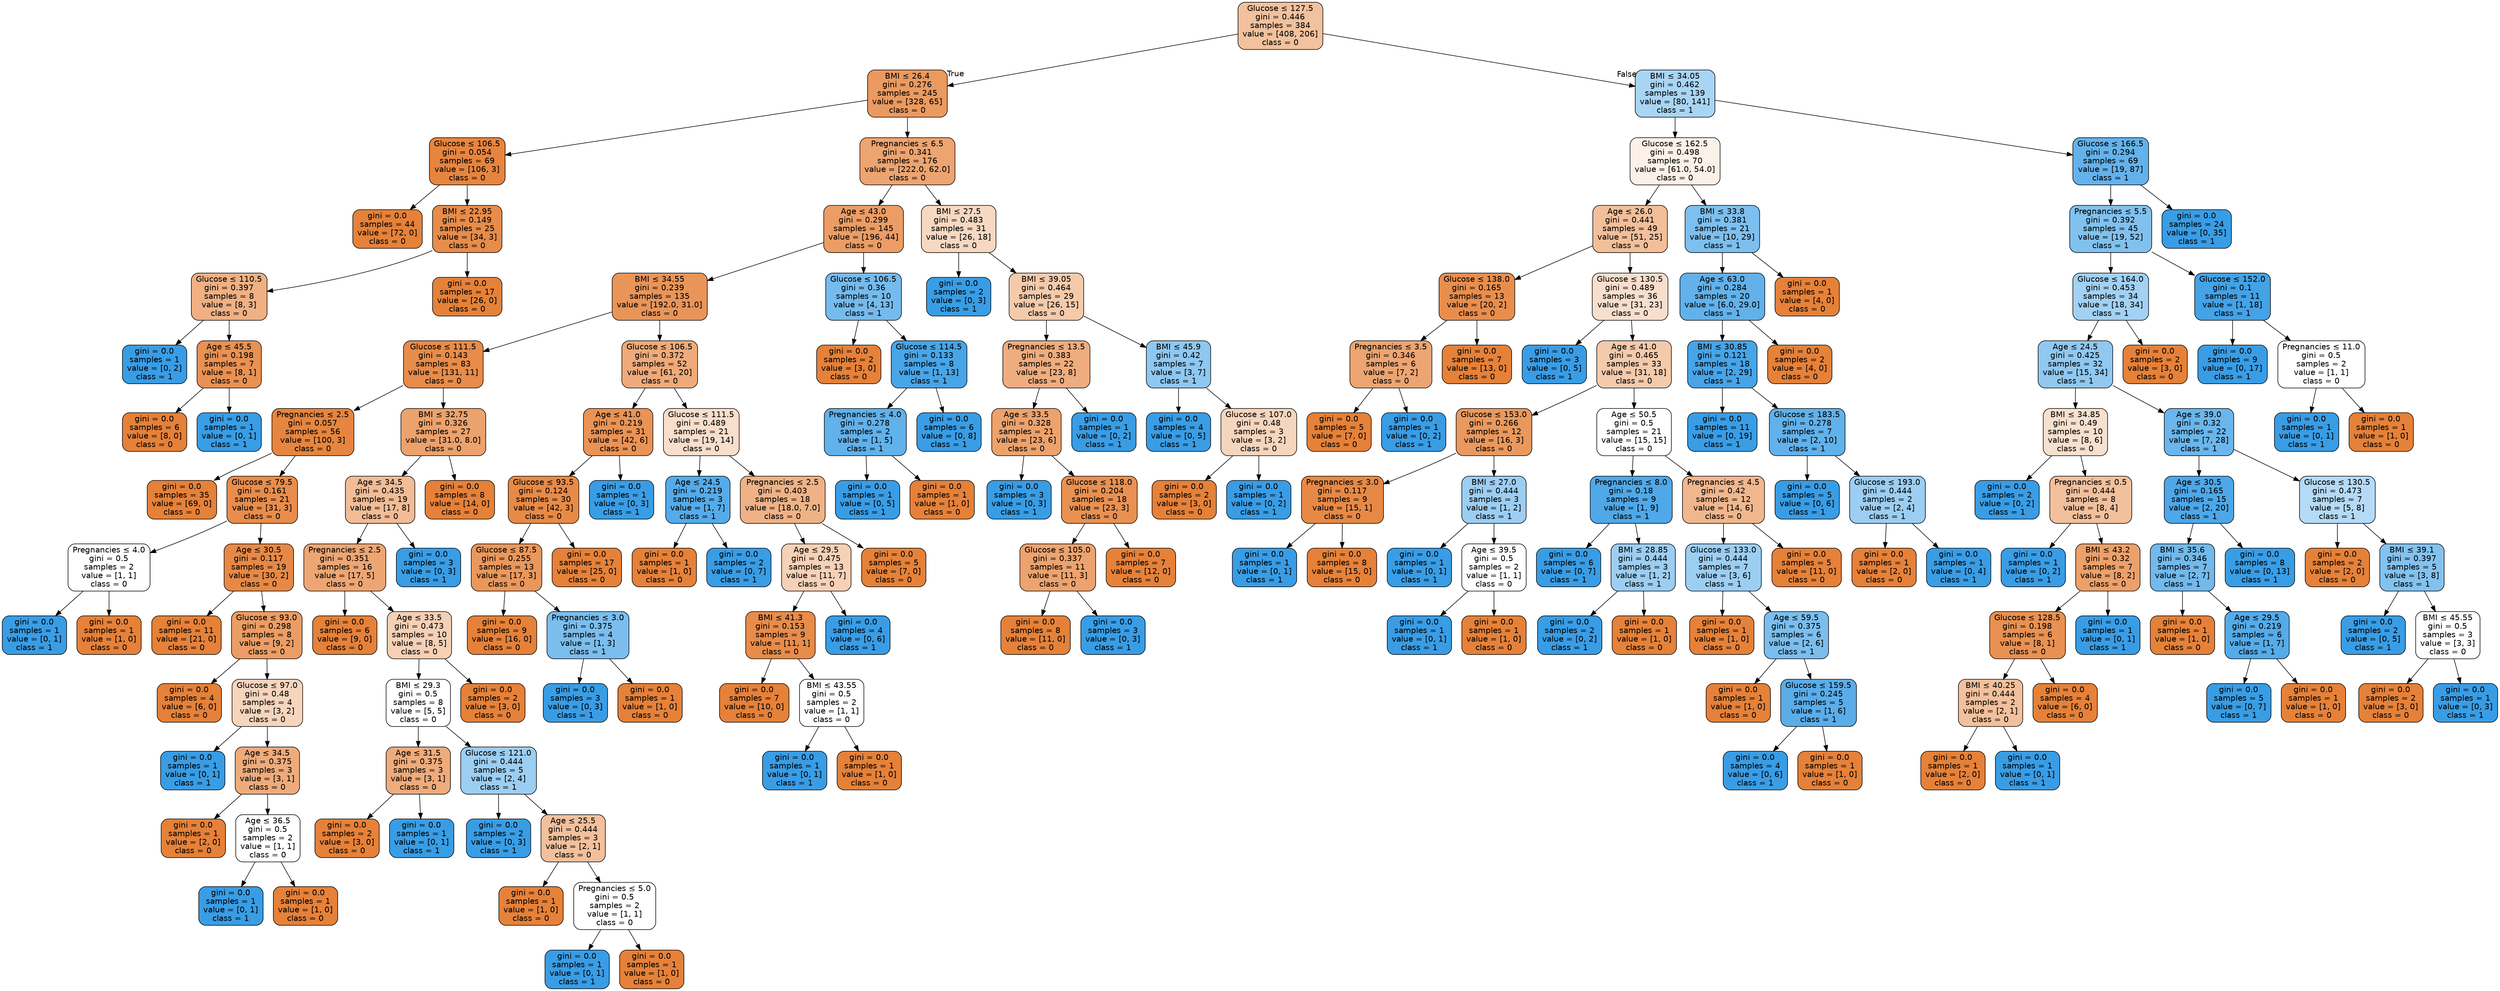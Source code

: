 digraph Tree {
node [shape=box, style="filled, rounded", color="black", fontname="helvetica"] ;
edge [fontname="helvetica"] ;
0 [label=<Glucose &le; 127.5<br/>gini = 0.446<br/>samples = 384<br/>value = [408, 206]<br/>class = 0>, fillcolor="#f2c19d"] ;
1 [label=<BMI &le; 26.4<br/>gini = 0.276<br/>samples = 245<br/>value = [328, 65]<br/>class = 0>, fillcolor="#ea9a60"] ;
0 -> 1 [labeldistance=2.5, labelangle=45, headlabel="True"] ;
2 [label=<Glucose &le; 106.5<br/>gini = 0.054<br/>samples = 69<br/>value = [106, 3]<br/>class = 0>, fillcolor="#e6853f"] ;
1 -> 2 ;
3 [label=<gini = 0.0<br/>samples = 44<br/>value = [72, 0]<br/>class = 0>, fillcolor="#e58139"] ;
2 -> 3 ;
4 [label=<BMI &le; 22.95<br/>gini = 0.149<br/>samples = 25<br/>value = [34, 3]<br/>class = 0>, fillcolor="#e78c4a"] ;
2 -> 4 ;
5 [label=<Glucose &le; 110.5<br/>gini = 0.397<br/>samples = 8<br/>value = [8, 3]<br/>class = 0>, fillcolor="#efb083"] ;
4 -> 5 ;
6 [label=<gini = 0.0<br/>samples = 1<br/>value = [0, 2]<br/>class = 1>, fillcolor="#399de5"] ;
5 -> 6 ;
7 [label=<Age &le; 45.5<br/>gini = 0.198<br/>samples = 7<br/>value = [8, 1]<br/>class = 0>, fillcolor="#e89152"] ;
5 -> 7 ;
8 [label=<gini = 0.0<br/>samples = 6<br/>value = [8, 0]<br/>class = 0>, fillcolor="#e58139"] ;
7 -> 8 ;
9 [label=<gini = 0.0<br/>samples = 1<br/>value = [0, 1]<br/>class = 1>, fillcolor="#399de5"] ;
7 -> 9 ;
10 [label=<gini = 0.0<br/>samples = 17<br/>value = [26, 0]<br/>class = 0>, fillcolor="#e58139"] ;
4 -> 10 ;
11 [label=<Pregnancies &le; 6.5<br/>gini = 0.341<br/>samples = 176<br/>value = [222.0, 62.0]<br/>class = 0>, fillcolor="#eca470"] ;
1 -> 11 ;
12 [label=<Age &le; 43.0<br/>gini = 0.299<br/>samples = 145<br/>value = [196, 44]<br/>class = 0>, fillcolor="#eb9d65"] ;
11 -> 12 ;
13 [label=<BMI &le; 34.55<br/>gini = 0.239<br/>samples = 135<br/>value = [192.0, 31.0]<br/>class = 0>, fillcolor="#e99559"] ;
12 -> 13 ;
14 [label=<Glucose &le; 111.5<br/>gini = 0.143<br/>samples = 83<br/>value = [131, 11]<br/>class = 0>, fillcolor="#e78c4a"] ;
13 -> 14 ;
15 [label=<Pregnancies &le; 2.5<br/>gini = 0.057<br/>samples = 56<br/>value = [100, 3]<br/>class = 0>, fillcolor="#e6853f"] ;
14 -> 15 ;
16 [label=<gini = 0.0<br/>samples = 35<br/>value = [69, 0]<br/>class = 0>, fillcolor="#e58139"] ;
15 -> 16 ;
17 [label=<Glucose &le; 79.5<br/>gini = 0.161<br/>samples = 21<br/>value = [31, 3]<br/>class = 0>, fillcolor="#e88d4c"] ;
15 -> 17 ;
18 [label=<Pregnancies &le; 4.0<br/>gini = 0.5<br/>samples = 2<br/>value = [1, 1]<br/>class = 0>, fillcolor="#ffffff"] ;
17 -> 18 ;
19 [label=<gini = 0.0<br/>samples = 1<br/>value = [0, 1]<br/>class = 1>, fillcolor="#399de5"] ;
18 -> 19 ;
20 [label=<gini = 0.0<br/>samples = 1<br/>value = [1, 0]<br/>class = 0>, fillcolor="#e58139"] ;
18 -> 20 ;
21 [label=<Age &le; 30.5<br/>gini = 0.117<br/>samples = 19<br/>value = [30, 2]<br/>class = 0>, fillcolor="#e78946"] ;
17 -> 21 ;
22 [label=<gini = 0.0<br/>samples = 11<br/>value = [21, 0]<br/>class = 0>, fillcolor="#e58139"] ;
21 -> 22 ;
23 [label=<Glucose &le; 93.0<br/>gini = 0.298<br/>samples = 8<br/>value = [9, 2]<br/>class = 0>, fillcolor="#eb9d65"] ;
21 -> 23 ;
24 [label=<gini = 0.0<br/>samples = 4<br/>value = [6, 0]<br/>class = 0>, fillcolor="#e58139"] ;
23 -> 24 ;
25 [label=<Glucose &le; 97.0<br/>gini = 0.48<br/>samples = 4<br/>value = [3, 2]<br/>class = 0>, fillcolor="#f6d5bd"] ;
23 -> 25 ;
26 [label=<gini = 0.0<br/>samples = 1<br/>value = [0, 1]<br/>class = 1>, fillcolor="#399de5"] ;
25 -> 26 ;
27 [label=<Age &le; 34.5<br/>gini = 0.375<br/>samples = 3<br/>value = [3, 1]<br/>class = 0>, fillcolor="#eeab7b"] ;
25 -> 27 ;
28 [label=<gini = 0.0<br/>samples = 1<br/>value = [2, 0]<br/>class = 0>, fillcolor="#e58139"] ;
27 -> 28 ;
29 [label=<Age &le; 36.5<br/>gini = 0.5<br/>samples = 2<br/>value = [1, 1]<br/>class = 0>, fillcolor="#ffffff"] ;
27 -> 29 ;
30 [label=<gini = 0.0<br/>samples = 1<br/>value = [0, 1]<br/>class = 1>, fillcolor="#399de5"] ;
29 -> 30 ;
31 [label=<gini = 0.0<br/>samples = 1<br/>value = [1, 0]<br/>class = 0>, fillcolor="#e58139"] ;
29 -> 31 ;
32 [label=<BMI &le; 32.75<br/>gini = 0.326<br/>samples = 27<br/>value = [31.0, 8.0]<br/>class = 0>, fillcolor="#eca26c"] ;
14 -> 32 ;
33 [label=<Age &le; 34.5<br/>gini = 0.435<br/>samples = 19<br/>value = [17, 8]<br/>class = 0>, fillcolor="#f1bc96"] ;
32 -> 33 ;
34 [label=<Pregnancies &le; 2.5<br/>gini = 0.351<br/>samples = 16<br/>value = [17, 5]<br/>class = 0>, fillcolor="#eda673"] ;
33 -> 34 ;
35 [label=<gini = 0.0<br/>samples = 6<br/>value = [9, 0]<br/>class = 0>, fillcolor="#e58139"] ;
34 -> 35 ;
36 [label=<Age &le; 33.5<br/>gini = 0.473<br/>samples = 10<br/>value = [8, 5]<br/>class = 0>, fillcolor="#f5d0b5"] ;
34 -> 36 ;
37 [label=<BMI &le; 29.3<br/>gini = 0.5<br/>samples = 8<br/>value = [5, 5]<br/>class = 0>, fillcolor="#ffffff"] ;
36 -> 37 ;
38 [label=<Age &le; 31.5<br/>gini = 0.375<br/>samples = 3<br/>value = [3, 1]<br/>class = 0>, fillcolor="#eeab7b"] ;
37 -> 38 ;
39 [label=<gini = 0.0<br/>samples = 2<br/>value = [3, 0]<br/>class = 0>, fillcolor="#e58139"] ;
38 -> 39 ;
40 [label=<gini = 0.0<br/>samples = 1<br/>value = [0, 1]<br/>class = 1>, fillcolor="#399de5"] ;
38 -> 40 ;
41 [label=<Glucose &le; 121.0<br/>gini = 0.444<br/>samples = 5<br/>value = [2, 4]<br/>class = 1>, fillcolor="#9ccef2"] ;
37 -> 41 ;
42 [label=<gini = 0.0<br/>samples = 2<br/>value = [0, 3]<br/>class = 1>, fillcolor="#399de5"] ;
41 -> 42 ;
43 [label=<Age &le; 25.5<br/>gini = 0.444<br/>samples = 3<br/>value = [2, 1]<br/>class = 0>, fillcolor="#f2c09c"] ;
41 -> 43 ;
44 [label=<gini = 0.0<br/>samples = 1<br/>value = [1, 0]<br/>class = 0>, fillcolor="#e58139"] ;
43 -> 44 ;
45 [label=<Pregnancies &le; 5.0<br/>gini = 0.5<br/>samples = 2<br/>value = [1, 1]<br/>class = 0>, fillcolor="#ffffff"] ;
43 -> 45 ;
46 [label=<gini = 0.0<br/>samples = 1<br/>value = [0, 1]<br/>class = 1>, fillcolor="#399de5"] ;
45 -> 46 ;
47 [label=<gini = 0.0<br/>samples = 1<br/>value = [1, 0]<br/>class = 0>, fillcolor="#e58139"] ;
45 -> 47 ;
48 [label=<gini = 0.0<br/>samples = 2<br/>value = [3, 0]<br/>class = 0>, fillcolor="#e58139"] ;
36 -> 48 ;
49 [label=<gini = 0.0<br/>samples = 3<br/>value = [0, 3]<br/>class = 1>, fillcolor="#399de5"] ;
33 -> 49 ;
50 [label=<gini = 0.0<br/>samples = 8<br/>value = [14, 0]<br/>class = 0>, fillcolor="#e58139"] ;
32 -> 50 ;
51 [label=<Glucose &le; 106.5<br/>gini = 0.372<br/>samples = 52<br/>value = [61, 20]<br/>class = 0>, fillcolor="#eeaa7a"] ;
13 -> 51 ;
52 [label=<Age &le; 41.0<br/>gini = 0.219<br/>samples = 31<br/>value = [42, 6]<br/>class = 0>, fillcolor="#e99355"] ;
51 -> 52 ;
53 [label=<Glucose &le; 93.5<br/>gini = 0.124<br/>samples = 30<br/>value = [42, 3]<br/>class = 0>, fillcolor="#e78a47"] ;
52 -> 53 ;
54 [label=<Glucose &le; 87.5<br/>gini = 0.255<br/>samples = 13<br/>value = [17, 3]<br/>class = 0>, fillcolor="#ea975c"] ;
53 -> 54 ;
55 [label=<gini = 0.0<br/>samples = 9<br/>value = [16, 0]<br/>class = 0>, fillcolor="#e58139"] ;
54 -> 55 ;
56 [label=<Pregnancies &le; 3.0<br/>gini = 0.375<br/>samples = 4<br/>value = [1, 3]<br/>class = 1>, fillcolor="#7bbeee"] ;
54 -> 56 ;
57 [label=<gini = 0.0<br/>samples = 3<br/>value = [0, 3]<br/>class = 1>, fillcolor="#399de5"] ;
56 -> 57 ;
58 [label=<gini = 0.0<br/>samples = 1<br/>value = [1, 0]<br/>class = 0>, fillcolor="#e58139"] ;
56 -> 58 ;
59 [label=<gini = 0.0<br/>samples = 17<br/>value = [25, 0]<br/>class = 0>, fillcolor="#e58139"] ;
53 -> 59 ;
60 [label=<gini = 0.0<br/>samples = 1<br/>value = [0, 3]<br/>class = 1>, fillcolor="#399de5"] ;
52 -> 60 ;
61 [label=<Glucose &le; 111.5<br/>gini = 0.489<br/>samples = 21<br/>value = [19, 14]<br/>class = 0>, fillcolor="#f8decb"] ;
51 -> 61 ;
62 [label=<Age &le; 24.5<br/>gini = 0.219<br/>samples = 3<br/>value = [1, 7]<br/>class = 1>, fillcolor="#55abe9"] ;
61 -> 62 ;
63 [label=<gini = 0.0<br/>samples = 1<br/>value = [1, 0]<br/>class = 0>, fillcolor="#e58139"] ;
62 -> 63 ;
64 [label=<gini = 0.0<br/>samples = 2<br/>value = [0, 7]<br/>class = 1>, fillcolor="#399de5"] ;
62 -> 64 ;
65 [label=<Pregnancies &le; 2.5<br/>gini = 0.403<br/>samples = 18<br/>value = [18.0, 7.0]<br/>class = 0>, fillcolor="#efb286"] ;
61 -> 65 ;
66 [label=<Age &le; 29.5<br/>gini = 0.475<br/>samples = 13<br/>value = [11, 7]<br/>class = 0>, fillcolor="#f6d1b7"] ;
65 -> 66 ;
67 [label=<BMI &le; 41.3<br/>gini = 0.153<br/>samples = 9<br/>value = [11, 1]<br/>class = 0>, fillcolor="#e78c4b"] ;
66 -> 67 ;
68 [label=<gini = 0.0<br/>samples = 7<br/>value = [10, 0]<br/>class = 0>, fillcolor="#e58139"] ;
67 -> 68 ;
69 [label=<BMI &le; 43.55<br/>gini = 0.5<br/>samples = 2<br/>value = [1, 1]<br/>class = 0>, fillcolor="#ffffff"] ;
67 -> 69 ;
70 [label=<gini = 0.0<br/>samples = 1<br/>value = [0, 1]<br/>class = 1>, fillcolor="#399de5"] ;
69 -> 70 ;
71 [label=<gini = 0.0<br/>samples = 1<br/>value = [1, 0]<br/>class = 0>, fillcolor="#e58139"] ;
69 -> 71 ;
72 [label=<gini = 0.0<br/>samples = 4<br/>value = [0, 6]<br/>class = 1>, fillcolor="#399de5"] ;
66 -> 72 ;
73 [label=<gini = 0.0<br/>samples = 5<br/>value = [7, 0]<br/>class = 0>, fillcolor="#e58139"] ;
65 -> 73 ;
74 [label=<Glucose &le; 106.5<br/>gini = 0.36<br/>samples = 10<br/>value = [4, 13]<br/>class = 1>, fillcolor="#76bbed"] ;
12 -> 74 ;
75 [label=<gini = 0.0<br/>samples = 2<br/>value = [3, 0]<br/>class = 0>, fillcolor="#e58139"] ;
74 -> 75 ;
76 [label=<Glucose &le; 114.5<br/>gini = 0.133<br/>samples = 8<br/>value = [1, 13]<br/>class = 1>, fillcolor="#48a5e7"] ;
74 -> 76 ;
77 [label=<Pregnancies &le; 4.0<br/>gini = 0.278<br/>samples = 2<br/>value = [1, 5]<br/>class = 1>, fillcolor="#61b1ea"] ;
76 -> 77 ;
78 [label=<gini = 0.0<br/>samples = 1<br/>value = [0, 5]<br/>class = 1>, fillcolor="#399de5"] ;
77 -> 78 ;
79 [label=<gini = 0.0<br/>samples = 1<br/>value = [1, 0]<br/>class = 0>, fillcolor="#e58139"] ;
77 -> 79 ;
80 [label=<gini = 0.0<br/>samples = 6<br/>value = [0, 8]<br/>class = 1>, fillcolor="#399de5"] ;
76 -> 80 ;
81 [label=<BMI &le; 27.5<br/>gini = 0.483<br/>samples = 31<br/>value = [26, 18]<br/>class = 0>, fillcolor="#f7d8c2"] ;
11 -> 81 ;
82 [label=<gini = 0.0<br/>samples = 2<br/>value = [0, 3]<br/>class = 1>, fillcolor="#399de5"] ;
81 -> 82 ;
83 [label=<BMI &le; 39.05<br/>gini = 0.464<br/>samples = 29<br/>value = [26, 15]<br/>class = 0>, fillcolor="#f4caab"] ;
81 -> 83 ;
84 [label=<Pregnancies &le; 13.5<br/>gini = 0.383<br/>samples = 22<br/>value = [23, 8]<br/>class = 0>, fillcolor="#eead7e"] ;
83 -> 84 ;
85 [label=<Age &le; 33.5<br/>gini = 0.328<br/>samples = 21<br/>value = [23, 6]<br/>class = 0>, fillcolor="#eca26d"] ;
84 -> 85 ;
86 [label=<gini = 0.0<br/>samples = 3<br/>value = [0, 3]<br/>class = 1>, fillcolor="#399de5"] ;
85 -> 86 ;
87 [label=<Glucose &le; 118.0<br/>gini = 0.204<br/>samples = 18<br/>value = [23, 3]<br/>class = 0>, fillcolor="#e89153"] ;
85 -> 87 ;
88 [label=<Glucose &le; 105.0<br/>gini = 0.337<br/>samples = 11<br/>value = [11, 3]<br/>class = 0>, fillcolor="#eca36f"] ;
87 -> 88 ;
89 [label=<gini = 0.0<br/>samples = 8<br/>value = [11, 0]<br/>class = 0>, fillcolor="#e58139"] ;
88 -> 89 ;
90 [label=<gini = 0.0<br/>samples = 3<br/>value = [0, 3]<br/>class = 1>, fillcolor="#399de5"] ;
88 -> 90 ;
91 [label=<gini = 0.0<br/>samples = 7<br/>value = [12, 0]<br/>class = 0>, fillcolor="#e58139"] ;
87 -> 91 ;
92 [label=<gini = 0.0<br/>samples = 1<br/>value = [0, 2]<br/>class = 1>, fillcolor="#399de5"] ;
84 -> 92 ;
93 [label=<BMI &le; 45.9<br/>gini = 0.42<br/>samples = 7<br/>value = [3, 7]<br/>class = 1>, fillcolor="#8ec7f0"] ;
83 -> 93 ;
94 [label=<gini = 0.0<br/>samples = 4<br/>value = [0, 5]<br/>class = 1>, fillcolor="#399de5"] ;
93 -> 94 ;
95 [label=<Glucose &le; 107.0<br/>gini = 0.48<br/>samples = 3<br/>value = [3, 2]<br/>class = 0>, fillcolor="#f6d5bd"] ;
93 -> 95 ;
96 [label=<gini = 0.0<br/>samples = 2<br/>value = [3, 0]<br/>class = 0>, fillcolor="#e58139"] ;
95 -> 96 ;
97 [label=<gini = 0.0<br/>samples = 1<br/>value = [0, 2]<br/>class = 1>, fillcolor="#399de5"] ;
95 -> 97 ;
98 [label=<BMI &le; 34.05<br/>gini = 0.462<br/>samples = 139<br/>value = [80, 141]<br/>class = 1>, fillcolor="#a9d5f4"] ;
0 -> 98 [labeldistance=2.5, labelangle=-45, headlabel="False"] ;
99 [label=<Glucose &le; 162.5<br/>gini = 0.498<br/>samples = 70<br/>value = [61.0, 54.0]<br/>class = 0>, fillcolor="#fcf1e8"] ;
98 -> 99 ;
100 [label=<Age &le; 26.0<br/>gini = 0.441<br/>samples = 49<br/>value = [51, 25]<br/>class = 0>, fillcolor="#f2bf9a"] ;
99 -> 100 ;
101 [label=<Glucose &le; 138.0<br/>gini = 0.165<br/>samples = 13<br/>value = [20, 2]<br/>class = 0>, fillcolor="#e88e4d"] ;
100 -> 101 ;
102 [label=<Pregnancies &le; 3.5<br/>gini = 0.346<br/>samples = 6<br/>value = [7, 2]<br/>class = 0>, fillcolor="#eca572"] ;
101 -> 102 ;
103 [label=<gini = 0.0<br/>samples = 5<br/>value = [7, 0]<br/>class = 0>, fillcolor="#e58139"] ;
102 -> 103 ;
104 [label=<gini = 0.0<br/>samples = 1<br/>value = [0, 2]<br/>class = 1>, fillcolor="#399de5"] ;
102 -> 104 ;
105 [label=<gini = 0.0<br/>samples = 7<br/>value = [13, 0]<br/>class = 0>, fillcolor="#e58139"] ;
101 -> 105 ;
106 [label=<Glucose &le; 130.5<br/>gini = 0.489<br/>samples = 36<br/>value = [31, 23]<br/>class = 0>, fillcolor="#f8decc"] ;
100 -> 106 ;
107 [label=<gini = 0.0<br/>samples = 3<br/>value = [0, 5]<br/>class = 1>, fillcolor="#399de5"] ;
106 -> 107 ;
108 [label=<Age &le; 41.0<br/>gini = 0.465<br/>samples = 33<br/>value = [31, 18]<br/>class = 0>, fillcolor="#f4caac"] ;
106 -> 108 ;
109 [label=<Glucose &le; 153.0<br/>gini = 0.266<br/>samples = 12<br/>value = [16, 3]<br/>class = 0>, fillcolor="#ea995e"] ;
108 -> 109 ;
110 [label=<Pregnancies &le; 3.0<br/>gini = 0.117<br/>samples = 9<br/>value = [15, 1]<br/>class = 0>, fillcolor="#e78946"] ;
109 -> 110 ;
111 [label=<gini = 0.0<br/>samples = 1<br/>value = [0, 1]<br/>class = 1>, fillcolor="#399de5"] ;
110 -> 111 ;
112 [label=<gini = 0.0<br/>samples = 8<br/>value = [15, 0]<br/>class = 0>, fillcolor="#e58139"] ;
110 -> 112 ;
113 [label=<BMI &le; 27.0<br/>gini = 0.444<br/>samples = 3<br/>value = [1, 2]<br/>class = 1>, fillcolor="#9ccef2"] ;
109 -> 113 ;
114 [label=<gini = 0.0<br/>samples = 1<br/>value = [0, 1]<br/>class = 1>, fillcolor="#399de5"] ;
113 -> 114 ;
115 [label=<Age &le; 39.5<br/>gini = 0.5<br/>samples = 2<br/>value = [1, 1]<br/>class = 0>, fillcolor="#ffffff"] ;
113 -> 115 ;
116 [label=<gini = 0.0<br/>samples = 1<br/>value = [0, 1]<br/>class = 1>, fillcolor="#399de5"] ;
115 -> 116 ;
117 [label=<gini = 0.0<br/>samples = 1<br/>value = [1, 0]<br/>class = 0>, fillcolor="#e58139"] ;
115 -> 117 ;
118 [label=<Age &le; 50.5<br/>gini = 0.5<br/>samples = 21<br/>value = [15, 15]<br/>class = 0>, fillcolor="#ffffff"] ;
108 -> 118 ;
119 [label=<Pregnancies &le; 8.0<br/>gini = 0.18<br/>samples = 9<br/>value = [1, 9]<br/>class = 1>, fillcolor="#4fa8e8"] ;
118 -> 119 ;
120 [label=<gini = 0.0<br/>samples = 6<br/>value = [0, 7]<br/>class = 1>, fillcolor="#399de5"] ;
119 -> 120 ;
121 [label=<BMI &le; 28.85<br/>gini = 0.444<br/>samples = 3<br/>value = [1, 2]<br/>class = 1>, fillcolor="#9ccef2"] ;
119 -> 121 ;
122 [label=<gini = 0.0<br/>samples = 2<br/>value = [0, 2]<br/>class = 1>, fillcolor="#399de5"] ;
121 -> 122 ;
123 [label=<gini = 0.0<br/>samples = 1<br/>value = [1, 0]<br/>class = 0>, fillcolor="#e58139"] ;
121 -> 123 ;
124 [label=<Pregnancies &le; 4.5<br/>gini = 0.42<br/>samples = 12<br/>value = [14, 6]<br/>class = 0>, fillcolor="#f0b78e"] ;
118 -> 124 ;
125 [label=<Glucose &le; 133.0<br/>gini = 0.444<br/>samples = 7<br/>value = [3, 6]<br/>class = 1>, fillcolor="#9ccef2"] ;
124 -> 125 ;
126 [label=<gini = 0.0<br/>samples = 1<br/>value = [1, 0]<br/>class = 0>, fillcolor="#e58139"] ;
125 -> 126 ;
127 [label=<Age &le; 59.5<br/>gini = 0.375<br/>samples = 6<br/>value = [2, 6]<br/>class = 1>, fillcolor="#7bbeee"] ;
125 -> 127 ;
128 [label=<gini = 0.0<br/>samples = 1<br/>value = [1, 0]<br/>class = 0>, fillcolor="#e58139"] ;
127 -> 128 ;
129 [label=<Glucose &le; 159.5<br/>gini = 0.245<br/>samples = 5<br/>value = [1, 6]<br/>class = 1>, fillcolor="#5aade9"] ;
127 -> 129 ;
130 [label=<gini = 0.0<br/>samples = 4<br/>value = [0, 6]<br/>class = 1>, fillcolor="#399de5"] ;
129 -> 130 ;
131 [label=<gini = 0.0<br/>samples = 1<br/>value = [1, 0]<br/>class = 0>, fillcolor="#e58139"] ;
129 -> 131 ;
132 [label=<gini = 0.0<br/>samples = 5<br/>value = [11, 0]<br/>class = 0>, fillcolor="#e58139"] ;
124 -> 132 ;
133 [label=<BMI &le; 33.8<br/>gini = 0.381<br/>samples = 21<br/>value = [10, 29]<br/>class = 1>, fillcolor="#7dbfee"] ;
99 -> 133 ;
134 [label=<Age &le; 63.0<br/>gini = 0.284<br/>samples = 20<br/>value = [6.0, 29.0]<br/>class = 1>, fillcolor="#62b1ea"] ;
133 -> 134 ;
135 [label=<BMI &le; 30.85<br/>gini = 0.121<br/>samples = 18<br/>value = [2, 29]<br/>class = 1>, fillcolor="#47a4e7"] ;
134 -> 135 ;
136 [label=<gini = 0.0<br/>samples = 11<br/>value = [0, 19]<br/>class = 1>, fillcolor="#399de5"] ;
135 -> 136 ;
137 [label=<Glucose &le; 183.5<br/>gini = 0.278<br/>samples = 7<br/>value = [2, 10]<br/>class = 1>, fillcolor="#61b1ea"] ;
135 -> 137 ;
138 [label=<gini = 0.0<br/>samples = 5<br/>value = [0, 6]<br/>class = 1>, fillcolor="#399de5"] ;
137 -> 138 ;
139 [label=<Glucose &le; 193.0<br/>gini = 0.444<br/>samples = 2<br/>value = [2, 4]<br/>class = 1>, fillcolor="#9ccef2"] ;
137 -> 139 ;
140 [label=<gini = 0.0<br/>samples = 1<br/>value = [2, 0]<br/>class = 0>, fillcolor="#e58139"] ;
139 -> 140 ;
141 [label=<gini = 0.0<br/>samples = 1<br/>value = [0, 4]<br/>class = 1>, fillcolor="#399de5"] ;
139 -> 141 ;
142 [label=<gini = 0.0<br/>samples = 2<br/>value = [4, 0]<br/>class = 0>, fillcolor="#e58139"] ;
134 -> 142 ;
143 [label=<gini = 0.0<br/>samples = 1<br/>value = [4, 0]<br/>class = 0>, fillcolor="#e58139"] ;
133 -> 143 ;
144 [label=<Glucose &le; 166.5<br/>gini = 0.294<br/>samples = 69<br/>value = [19, 87]<br/>class = 1>, fillcolor="#64b2eb"] ;
98 -> 144 ;
145 [label=<Pregnancies &le; 5.5<br/>gini = 0.392<br/>samples = 45<br/>value = [19, 52]<br/>class = 1>, fillcolor="#81c1ee"] ;
144 -> 145 ;
146 [label=<Glucose &le; 164.0<br/>gini = 0.453<br/>samples = 34<br/>value = [18, 34]<br/>class = 1>, fillcolor="#a2d1f3"] ;
145 -> 146 ;
147 [label=<Age &le; 24.5<br/>gini = 0.425<br/>samples = 32<br/>value = [15, 34]<br/>class = 1>, fillcolor="#90c8f0"] ;
146 -> 147 ;
148 [label=<BMI &le; 34.85<br/>gini = 0.49<br/>samples = 10<br/>value = [8, 6]<br/>class = 0>, fillcolor="#f8e0ce"] ;
147 -> 148 ;
149 [label=<gini = 0.0<br/>samples = 2<br/>value = [0, 2]<br/>class = 1>, fillcolor="#399de5"] ;
148 -> 149 ;
150 [label=<Pregnancies &le; 0.5<br/>gini = 0.444<br/>samples = 8<br/>value = [8, 4]<br/>class = 0>, fillcolor="#f2c09c"] ;
148 -> 150 ;
151 [label=<gini = 0.0<br/>samples = 1<br/>value = [0, 2]<br/>class = 1>, fillcolor="#399de5"] ;
150 -> 151 ;
152 [label=<BMI &le; 43.2<br/>gini = 0.32<br/>samples = 7<br/>value = [8, 2]<br/>class = 0>, fillcolor="#eca06a"] ;
150 -> 152 ;
153 [label=<Glucose &le; 128.5<br/>gini = 0.198<br/>samples = 6<br/>value = [8, 1]<br/>class = 0>, fillcolor="#e89152"] ;
152 -> 153 ;
154 [label=<BMI &le; 40.25<br/>gini = 0.444<br/>samples = 2<br/>value = [2, 1]<br/>class = 0>, fillcolor="#f2c09c"] ;
153 -> 154 ;
155 [label=<gini = 0.0<br/>samples = 1<br/>value = [2, 0]<br/>class = 0>, fillcolor="#e58139"] ;
154 -> 155 ;
156 [label=<gini = 0.0<br/>samples = 1<br/>value = [0, 1]<br/>class = 1>, fillcolor="#399de5"] ;
154 -> 156 ;
157 [label=<gini = 0.0<br/>samples = 4<br/>value = [6, 0]<br/>class = 0>, fillcolor="#e58139"] ;
153 -> 157 ;
158 [label=<gini = 0.0<br/>samples = 1<br/>value = [0, 1]<br/>class = 1>, fillcolor="#399de5"] ;
152 -> 158 ;
159 [label=<Age &le; 39.0<br/>gini = 0.32<br/>samples = 22<br/>value = [7, 28]<br/>class = 1>, fillcolor="#6ab6ec"] ;
147 -> 159 ;
160 [label=<Age &le; 30.5<br/>gini = 0.165<br/>samples = 15<br/>value = [2, 20]<br/>class = 1>, fillcolor="#4da7e8"] ;
159 -> 160 ;
161 [label=<BMI &le; 35.6<br/>gini = 0.346<br/>samples = 7<br/>value = [2, 7]<br/>class = 1>, fillcolor="#72b9ec"] ;
160 -> 161 ;
162 [label=<gini = 0.0<br/>samples = 1<br/>value = [1, 0]<br/>class = 0>, fillcolor="#e58139"] ;
161 -> 162 ;
163 [label=<Age &le; 29.5<br/>gini = 0.219<br/>samples = 6<br/>value = [1, 7]<br/>class = 1>, fillcolor="#55abe9"] ;
161 -> 163 ;
164 [label=<gini = 0.0<br/>samples = 5<br/>value = [0, 7]<br/>class = 1>, fillcolor="#399de5"] ;
163 -> 164 ;
165 [label=<gini = 0.0<br/>samples = 1<br/>value = [1, 0]<br/>class = 0>, fillcolor="#e58139"] ;
163 -> 165 ;
166 [label=<gini = 0.0<br/>samples = 8<br/>value = [0, 13]<br/>class = 1>, fillcolor="#399de5"] ;
160 -> 166 ;
167 [label=<Glucose &le; 130.5<br/>gini = 0.473<br/>samples = 7<br/>value = [5, 8]<br/>class = 1>, fillcolor="#b5daf5"] ;
159 -> 167 ;
168 [label=<gini = 0.0<br/>samples = 2<br/>value = [2, 0]<br/>class = 0>, fillcolor="#e58139"] ;
167 -> 168 ;
169 [label=<BMI &le; 39.1<br/>gini = 0.397<br/>samples = 5<br/>value = [3, 8]<br/>class = 1>, fillcolor="#83c2ef"] ;
167 -> 169 ;
170 [label=<gini = 0.0<br/>samples = 2<br/>value = [0, 5]<br/>class = 1>, fillcolor="#399de5"] ;
169 -> 170 ;
171 [label=<BMI &le; 45.55<br/>gini = 0.5<br/>samples = 3<br/>value = [3, 3]<br/>class = 0>, fillcolor="#ffffff"] ;
169 -> 171 ;
172 [label=<gini = 0.0<br/>samples = 2<br/>value = [3, 0]<br/>class = 0>, fillcolor="#e58139"] ;
171 -> 172 ;
173 [label=<gini = 0.0<br/>samples = 1<br/>value = [0, 3]<br/>class = 1>, fillcolor="#399de5"] ;
171 -> 173 ;
174 [label=<gini = 0.0<br/>samples = 2<br/>value = [3, 0]<br/>class = 0>, fillcolor="#e58139"] ;
146 -> 174 ;
175 [label=<Glucose &le; 152.0<br/>gini = 0.1<br/>samples = 11<br/>value = [1, 18]<br/>class = 1>, fillcolor="#44a2e6"] ;
145 -> 175 ;
176 [label=<gini = 0.0<br/>samples = 9<br/>value = [0, 17]<br/>class = 1>, fillcolor="#399de5"] ;
175 -> 176 ;
177 [label=<Pregnancies &le; 11.0<br/>gini = 0.5<br/>samples = 2<br/>value = [1, 1]<br/>class = 0>, fillcolor="#ffffff"] ;
175 -> 177 ;
178 [label=<gini = 0.0<br/>samples = 1<br/>value = [0, 1]<br/>class = 1>, fillcolor="#399de5"] ;
177 -> 178 ;
179 [label=<gini = 0.0<br/>samples = 1<br/>value = [1, 0]<br/>class = 0>, fillcolor="#e58139"] ;
177 -> 179 ;
180 [label=<gini = 0.0<br/>samples = 24<br/>value = [0, 35]<br/>class = 1>, fillcolor="#399de5"] ;
144 -> 180 ;
}